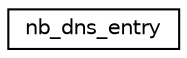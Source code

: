 digraph "Graphical Class Hierarchy"
{
 // LATEX_PDF_SIZE
  edge [fontname="Helvetica",fontsize="10",labelfontname="Helvetica",labelfontsize="10"];
  node [fontname="Helvetica",fontsize="10",shape=record];
  rankdir="LR";
  Node0 [label="nb_dns_entry",height=0.2,width=0.4,color="black", fillcolor="white", style="filled",URL="$d0/d79/nb__dns_8c.html#d4/db4/structnb__dns__entry",tooltip=" "];
}
